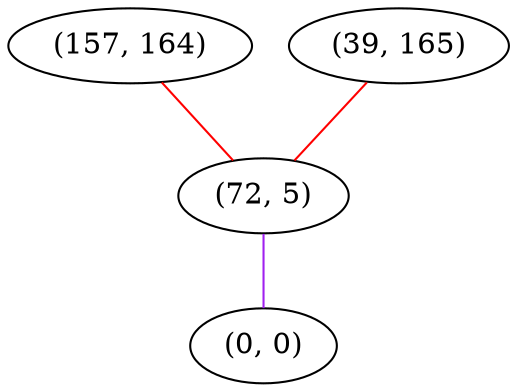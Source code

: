 graph "" {
"(157, 164)";
"(39, 165)";
"(72, 5)";
"(0, 0)";
"(157, 164)" -- "(72, 5)"  [color=red, key=0, weight=1];
"(39, 165)" -- "(72, 5)"  [color=red, key=0, weight=1];
"(72, 5)" -- "(0, 0)"  [color=purple, key=0, weight=4];
}

